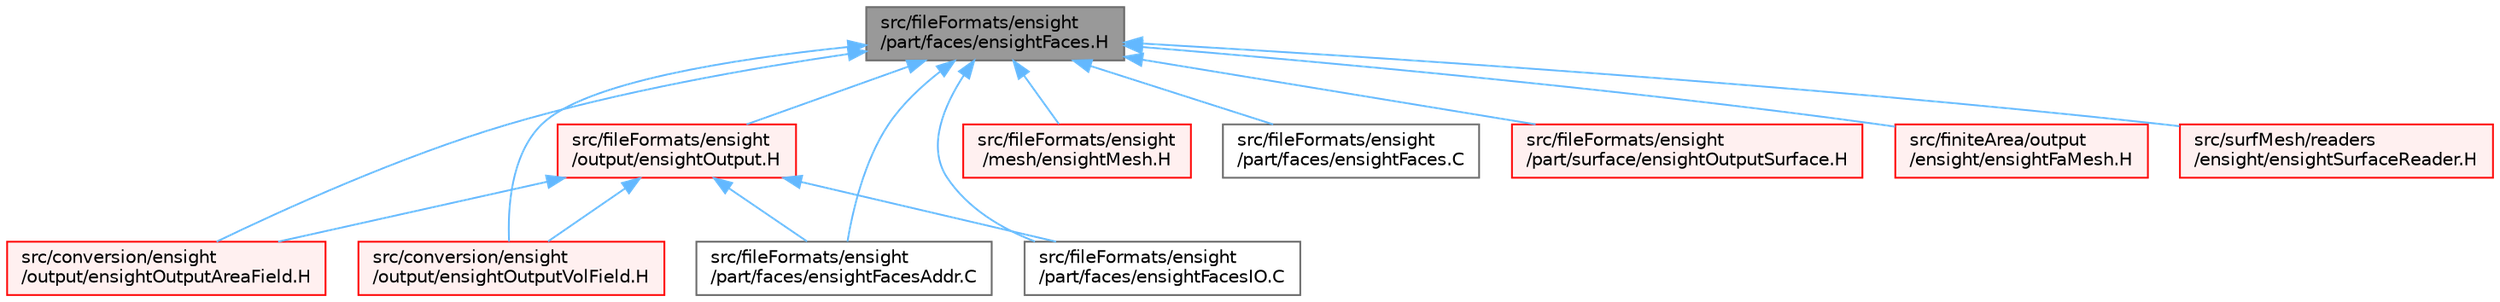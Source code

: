 digraph "src/fileFormats/ensight/part/faces/ensightFaces.H"
{
 // LATEX_PDF_SIZE
  bgcolor="transparent";
  edge [fontname=Helvetica,fontsize=10,labelfontname=Helvetica,labelfontsize=10];
  node [fontname=Helvetica,fontsize=10,shape=box,height=0.2,width=0.4];
  Node1 [id="Node000001",label="src/fileFormats/ensight\l/part/faces/ensightFaces.H",height=0.2,width=0.4,color="gray40", fillcolor="grey60", style="filled", fontcolor="black",tooltip=" "];
  Node1 -> Node2 [id="edge1_Node000001_Node000002",dir="back",color="steelblue1",style="solid",tooltip=" "];
  Node2 [id="Node000002",label="src/conversion/ensight\l/output/ensightOutputAreaField.H",height=0.2,width=0.4,color="red", fillcolor="#FFF0F0", style="filled",URL="$ensightOutputAreaField_8H.html",tooltip="A collection of functions for writing areaField content in ensight format."];
  Node1 -> Node4 [id="edge2_Node000001_Node000004",dir="back",color="steelblue1",style="solid",tooltip=" "];
  Node4 [id="Node000004",label="src/conversion/ensight\l/output/ensightOutputVolField.H",height=0.2,width=0.4,color="red", fillcolor="#FFF0F0", style="filled",URL="$ensightOutputVolField_8H.html",tooltip="A collection of functions for writing volField content in ensight format."];
  Node1 -> Node8 [id="edge3_Node000001_Node000008",dir="back",color="steelblue1",style="solid",tooltip=" "];
  Node8 [id="Node000008",label="src/fileFormats/ensight\l/mesh/ensightMesh.H",height=0.2,width=0.4,color="red", fillcolor="#FFF0F0", style="filled",URL="$ensightMesh_8H.html",tooltip=" "];
  Node1 -> Node14 [id="edge4_Node000001_Node000014",dir="back",color="steelblue1",style="solid",tooltip=" "];
  Node14 [id="Node000014",label="src/fileFormats/ensight\l/output/ensightOutput.H",height=0.2,width=0.4,color="red", fillcolor="#FFF0F0", style="filled",URL="$ensightOutput_8H.html",tooltip=" "];
  Node14 -> Node2 [id="edge5_Node000014_Node000002",dir="back",color="steelblue1",style="solid",tooltip=" "];
  Node14 -> Node4 [id="edge6_Node000014_Node000004",dir="back",color="steelblue1",style="solid",tooltip=" "];
  Node14 -> Node18 [id="edge7_Node000014_Node000018",dir="back",color="steelblue1",style="solid",tooltip=" "];
  Node18 [id="Node000018",label="src/fileFormats/ensight\l/part/faces/ensightFacesAddr.C",height=0.2,width=0.4,color="grey40", fillcolor="white", style="filled",URL="$ensightFacesAddr_8C.html",tooltip=" "];
  Node14 -> Node19 [id="edge8_Node000014_Node000019",dir="back",color="steelblue1",style="solid",tooltip=" "];
  Node19 [id="Node000019",label="src/fileFormats/ensight\l/part/faces/ensightFacesIO.C",height=0.2,width=0.4,color="grey40", fillcolor="white", style="filled",URL="$ensightFacesIO_8C.html",tooltip=" "];
  Node1 -> Node24 [id="edge9_Node000001_Node000024",dir="back",color="steelblue1",style="solid",tooltip=" "];
  Node24 [id="Node000024",label="src/fileFormats/ensight\l/part/faces/ensightFaces.C",height=0.2,width=0.4,color="grey40", fillcolor="white", style="filled",URL="$ensightFaces_8C.html",tooltip=" "];
  Node1 -> Node18 [id="edge10_Node000001_Node000018",dir="back",color="steelblue1",style="solid",tooltip=" "];
  Node1 -> Node19 [id="edge11_Node000001_Node000019",dir="back",color="steelblue1",style="solid",tooltip=" "];
  Node1 -> Node25 [id="edge12_Node000001_Node000025",dir="back",color="steelblue1",style="solid",tooltip=" "];
  Node25 [id="Node000025",label="src/fileFormats/ensight\l/part/surface/ensightOutputSurface.H",height=0.2,width=0.4,color="red", fillcolor="#FFF0F0", style="filled",URL="$ensightOutputSurface_8H.html",tooltip=" "];
  Node1 -> Node26 [id="edge13_Node000001_Node000026",dir="back",color="steelblue1",style="solid",tooltip=" "];
  Node26 [id="Node000026",label="src/finiteArea/output\l/ensight/ensightFaMesh.H",height=0.2,width=0.4,color="red", fillcolor="#FFF0F0", style="filled",URL="$ensightFaMesh_8H.html",tooltip=" "];
  Node1 -> Node28 [id="edge14_Node000001_Node000028",dir="back",color="steelblue1",style="solid",tooltip=" "];
  Node28 [id="Node000028",label="src/surfMesh/readers\l/ensight/ensightSurfaceReader.H",height=0.2,width=0.4,color="red", fillcolor="#FFF0F0", style="filled",URL="$ensightSurfaceReader_8H.html",tooltip=" "];
}
